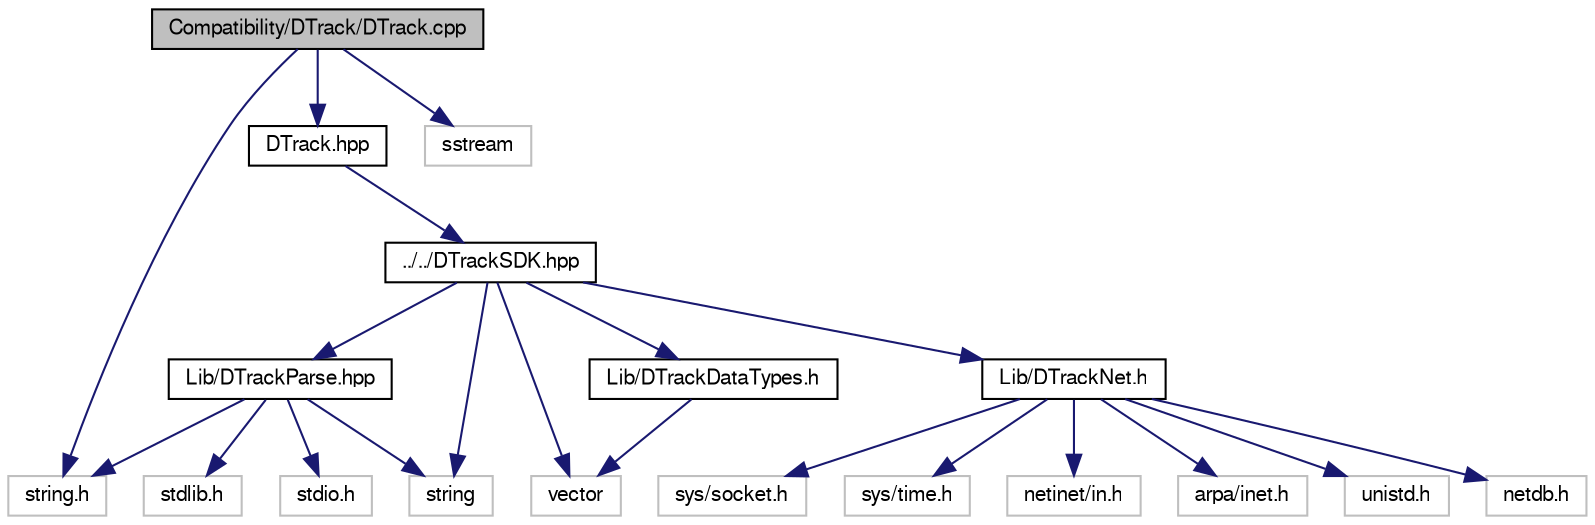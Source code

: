 digraph G
{
  edge [fontname="FreeSans",fontsize=10,labelfontname="FreeSans",labelfontsize=10];
  node [fontname="FreeSans",fontsize=10,shape=record];
  Node1 [label="Compatibility/DTrack/DTrack.cpp",height=0.2,width=0.4,color="black", fillcolor="grey75", style="filled" fontcolor="black"];
  Node1 -> Node2 [color="midnightblue",fontsize=10,style="solid",fontname="FreeSans"];
  Node2 [label="DTrack.hpp",height=0.2,width=0.4,color="black", fillcolor="white", style="filled",URL="$_compatibility_2_d_track_2_d_track_8hpp.html"];
  Node2 -> Node3 [color="midnightblue",fontsize=10,style="solid",fontname="FreeSans"];
  Node3 [label="../../DTrackSDK.hpp",height=0.2,width=0.4,color="black", fillcolor="white", style="filled",URL="$_d_track_s_d_k_8hpp.html"];
  Node3 -> Node4 [color="midnightblue",fontsize=10,style="solid",fontname="FreeSans"];
  Node4 [label="Lib/DTrackDataTypes.h",height=0.2,width=0.4,color="black", fillcolor="white", style="filled",URL="$_lib_2_d_track_data_types_8h.html"];
  Node4 -> Node5 [color="midnightblue",fontsize=10,style="solid",fontname="FreeSans"];
  Node5 [label="vector",height=0.2,width=0.4,color="grey75", fillcolor="white", style="filled"];
  Node3 -> Node6 [color="midnightblue",fontsize=10,style="solid",fontname="FreeSans"];
  Node6 [label="Lib/DTrackNet.h",height=0.2,width=0.4,color="black", fillcolor="white", style="filled",URL="$_lib_2_d_track_net_8h.html"];
  Node6 -> Node7 [color="midnightblue",fontsize=10,style="solid",fontname="FreeSans"];
  Node7 [label="unistd.h",height=0.2,width=0.4,color="grey75", fillcolor="white", style="filled"];
  Node6 -> Node8 [color="midnightblue",fontsize=10,style="solid",fontname="FreeSans"];
  Node8 [label="netdb.h",height=0.2,width=0.4,color="grey75", fillcolor="white", style="filled"];
  Node6 -> Node9 [color="midnightblue",fontsize=10,style="solid",fontname="FreeSans"];
  Node9 [label="sys/socket.h",height=0.2,width=0.4,color="grey75", fillcolor="white", style="filled"];
  Node6 -> Node10 [color="midnightblue",fontsize=10,style="solid",fontname="FreeSans"];
  Node10 [label="sys/time.h",height=0.2,width=0.4,color="grey75", fillcolor="white", style="filled"];
  Node6 -> Node11 [color="midnightblue",fontsize=10,style="solid",fontname="FreeSans"];
  Node11 [label="netinet/in.h",height=0.2,width=0.4,color="grey75", fillcolor="white", style="filled"];
  Node6 -> Node12 [color="midnightblue",fontsize=10,style="solid",fontname="FreeSans"];
  Node12 [label="arpa/inet.h",height=0.2,width=0.4,color="grey75", fillcolor="white", style="filled"];
  Node3 -> Node13 [color="midnightblue",fontsize=10,style="solid",fontname="FreeSans"];
  Node13 [label="Lib/DTrackParse.hpp",height=0.2,width=0.4,color="black", fillcolor="white", style="filled",URL="$_lib_2_d_track_parse_8hpp.html"];
  Node13 -> Node14 [color="midnightblue",fontsize=10,style="solid",fontname="FreeSans"];
  Node14 [label="stdlib.h",height=0.2,width=0.4,color="grey75", fillcolor="white", style="filled"];
  Node13 -> Node15 [color="midnightblue",fontsize=10,style="solid",fontname="FreeSans"];
  Node15 [label="stdio.h",height=0.2,width=0.4,color="grey75", fillcolor="white", style="filled"];
  Node13 -> Node16 [color="midnightblue",fontsize=10,style="solid",fontname="FreeSans"];
  Node16 [label="string.h",height=0.2,width=0.4,color="grey75", fillcolor="white", style="filled"];
  Node13 -> Node17 [color="midnightblue",fontsize=10,style="solid",fontname="FreeSans"];
  Node17 [label="string",height=0.2,width=0.4,color="grey75", fillcolor="white", style="filled"];
  Node3 -> Node17 [color="midnightblue",fontsize=10,style="solid",fontname="FreeSans"];
  Node3 -> Node5 [color="midnightblue",fontsize=10,style="solid",fontname="FreeSans"];
  Node1 -> Node16 [color="midnightblue",fontsize=10,style="solid",fontname="FreeSans"];
  Node1 -> Node18 [color="midnightblue",fontsize=10,style="solid",fontname="FreeSans"];
  Node18 [label="sstream",height=0.2,width=0.4,color="grey75", fillcolor="white", style="filled"];
}
